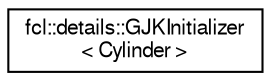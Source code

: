 digraph "Graphical Class Hierarchy"
{
  edge [fontname="FreeSans",fontsize="10",labelfontname="FreeSans",labelfontsize="10"];
  node [fontname="FreeSans",fontsize="10",shape=record];
  rankdir="LR";
  Node1 [label="fcl::details::GJKInitializer\l\< Cylinder \>",height=0.2,width=0.4,color="black", fillcolor="white", style="filled",URL="$a00060.html",tooltip="initialize GJK Cylinder "];
}
